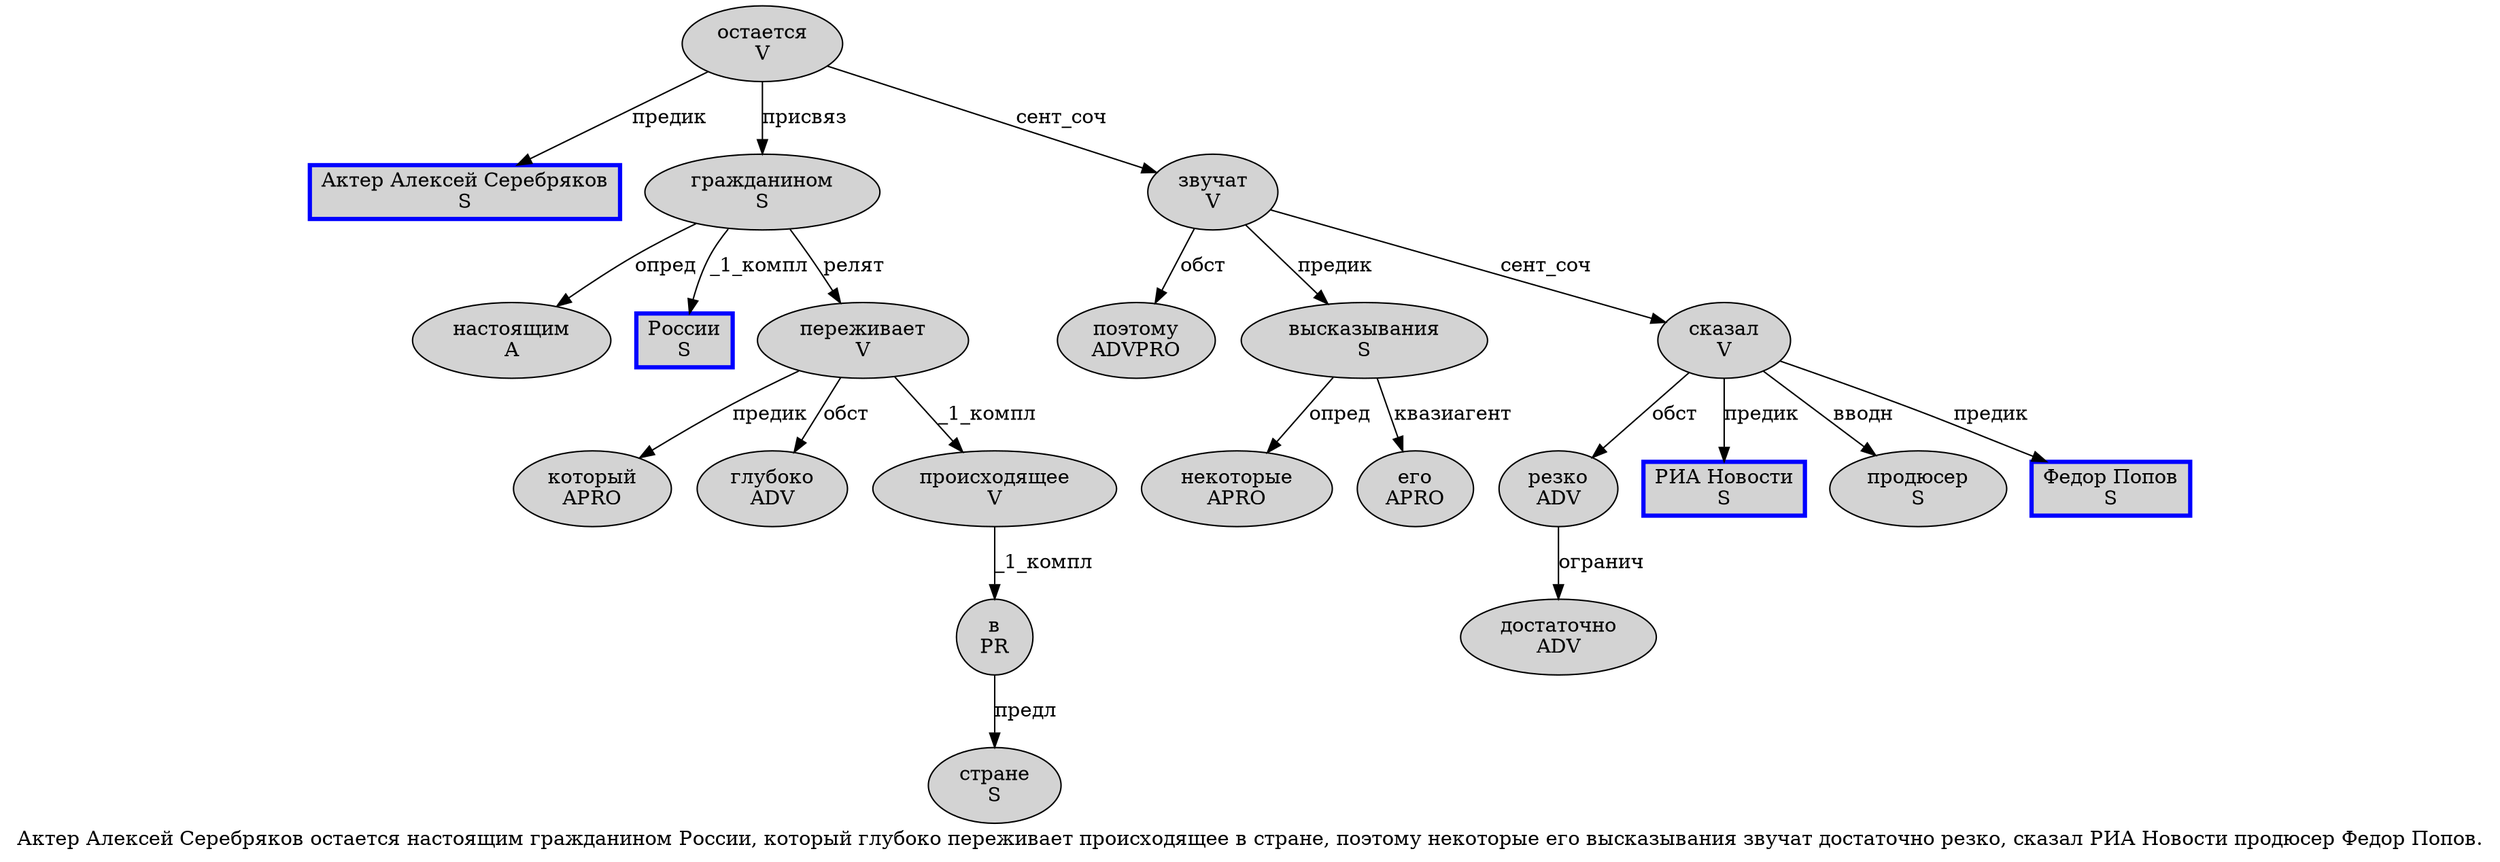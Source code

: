 digraph SENTENCE_1685 {
	graph [label="Актер Алексей Серебряков остается настоящим гражданином России, который глубоко переживает происходящее в стране, поэтому некоторые его высказывания звучат достаточно резко, сказал РИА Новости продюсер Федор Попов."]
	node [style=filled]
		0 [label="Актер Алексей Серебряков
S" color=blue fillcolor=lightgray penwidth=3 shape=box]
		1 [label="остается
V" color="" fillcolor=lightgray penwidth=1 shape=ellipse]
		2 [label="настоящим
A" color="" fillcolor=lightgray penwidth=1 shape=ellipse]
		3 [label="гражданином
S" color="" fillcolor=lightgray penwidth=1 shape=ellipse]
		4 [label="России
S" color=blue fillcolor=lightgray penwidth=3 shape=box]
		6 [label="который
APRO" color="" fillcolor=lightgray penwidth=1 shape=ellipse]
		7 [label="глубоко
ADV" color="" fillcolor=lightgray penwidth=1 shape=ellipse]
		8 [label="переживает
V" color="" fillcolor=lightgray penwidth=1 shape=ellipse]
		9 [label="происходящее
V" color="" fillcolor=lightgray penwidth=1 shape=ellipse]
		10 [label="в
PR" color="" fillcolor=lightgray penwidth=1 shape=ellipse]
		11 [label="стране
S" color="" fillcolor=lightgray penwidth=1 shape=ellipse]
		13 [label="поэтому
ADVPRO" color="" fillcolor=lightgray penwidth=1 shape=ellipse]
		14 [label="некоторые
APRO" color="" fillcolor=lightgray penwidth=1 shape=ellipse]
		15 [label="его
APRO" color="" fillcolor=lightgray penwidth=1 shape=ellipse]
		16 [label="высказывания
S" color="" fillcolor=lightgray penwidth=1 shape=ellipse]
		17 [label="звучат
V" color="" fillcolor=lightgray penwidth=1 shape=ellipse]
		18 [label="достаточно
ADV" color="" fillcolor=lightgray penwidth=1 shape=ellipse]
		19 [label="резко
ADV" color="" fillcolor=lightgray penwidth=1 shape=ellipse]
		21 [label="сказал
V" color="" fillcolor=lightgray penwidth=1 shape=ellipse]
		22 [label="РИА Новости
S" color=blue fillcolor=lightgray penwidth=3 shape=box]
		23 [label="продюсер
S" color="" fillcolor=lightgray penwidth=1 shape=ellipse]
		24 [label="Федор Попов
S" color=blue fillcolor=lightgray penwidth=3 shape=box]
			3 -> 2 [label="опред"]
			3 -> 4 [label="_1_компл"]
			3 -> 8 [label="релят"]
			8 -> 6 [label="предик"]
			8 -> 7 [label="обст"]
			8 -> 9 [label="_1_компл"]
			9 -> 10 [label="_1_компл"]
			10 -> 11 [label="предл"]
			19 -> 18 [label="огранич"]
			1 -> 0 [label="предик"]
			1 -> 3 [label="присвяз"]
			1 -> 17 [label="сент_соч"]
			17 -> 13 [label="обст"]
			17 -> 16 [label="предик"]
			17 -> 21 [label="сент_соч"]
			21 -> 19 [label="обст"]
			21 -> 22 [label="предик"]
			21 -> 23 [label="вводн"]
			21 -> 24 [label="предик"]
			16 -> 14 [label="опред"]
			16 -> 15 [label="квазиагент"]
}